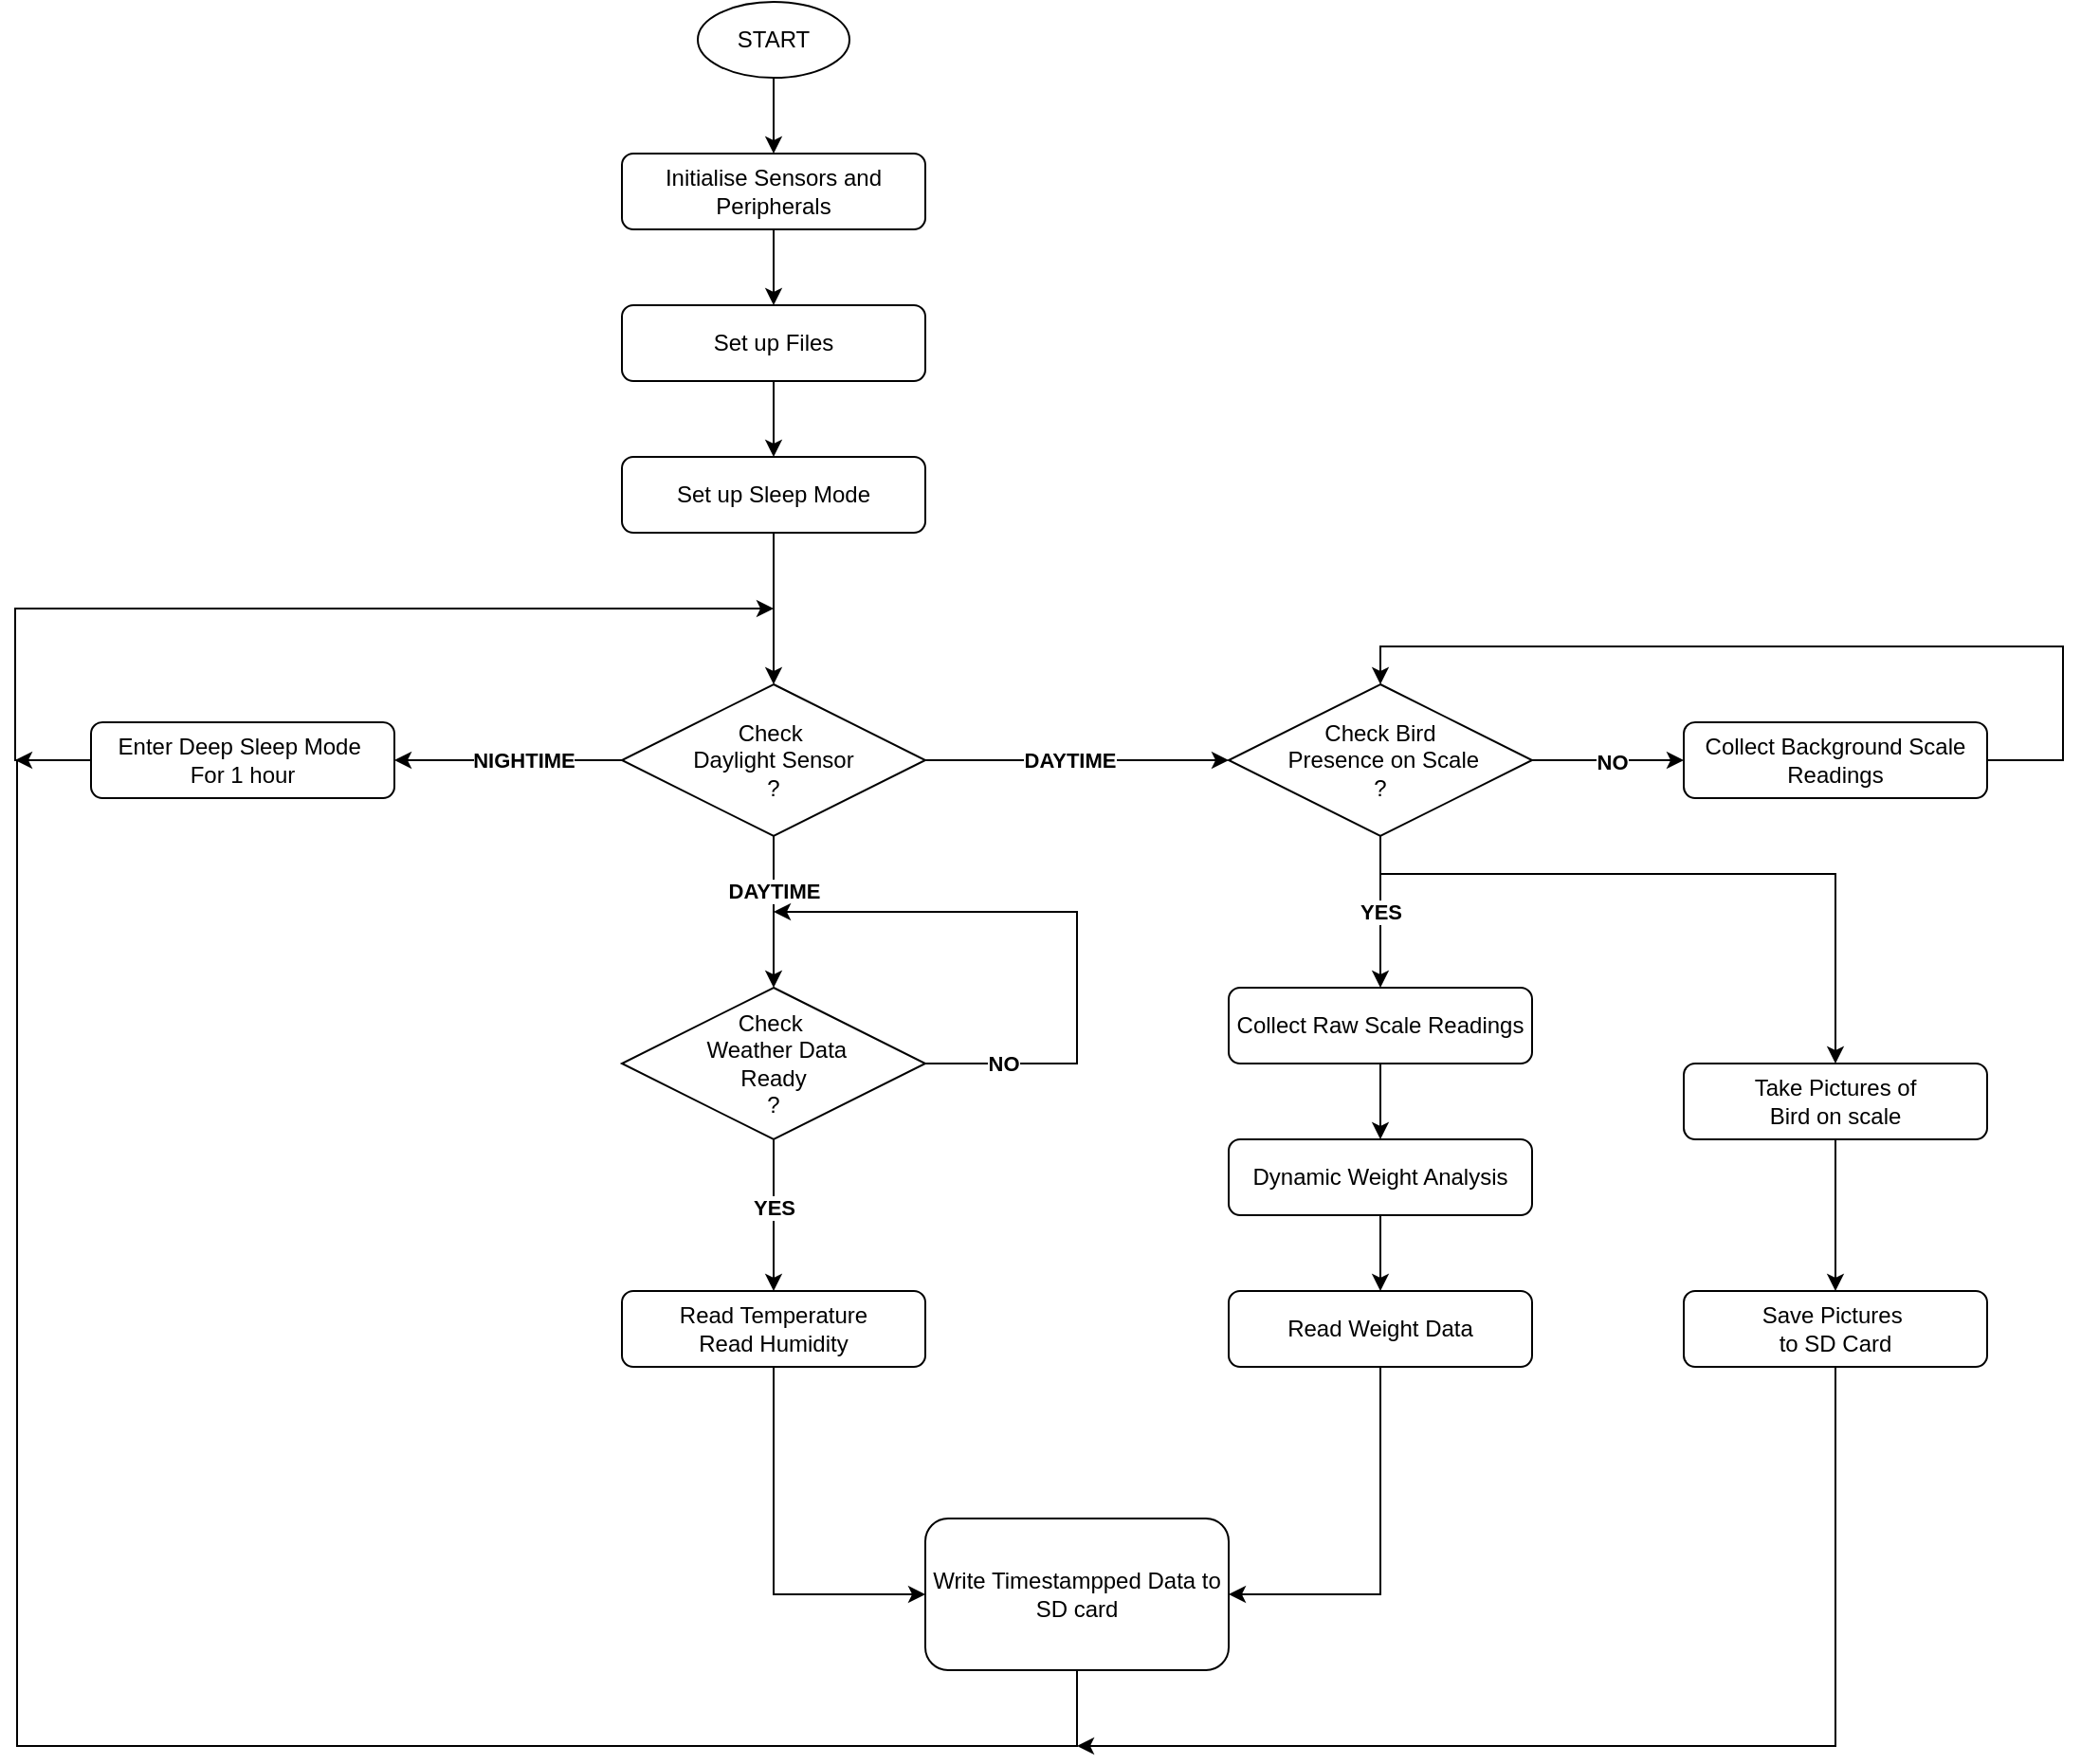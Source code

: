 <mxfile version="24.2.5" type="device">
  <diagram id="C5RBs43oDa-KdzZeNtuy" name="Page-1">
    <mxGraphModel dx="2391" dy="1066" grid="0" gridSize="10" guides="1" tooltips="1" connect="1" arrows="1" fold="1" page="1" pageScale="1" pageWidth="2336" pageHeight="1654" math="0" shadow="0">
      <root>
        <mxCell id="WIyWlLk6GJQsqaUBKTNV-0" />
        <mxCell id="WIyWlLk6GJQsqaUBKTNV-1" parent="WIyWlLk6GJQsqaUBKTNV-0" />
        <mxCell id="Y2zz0TrjtTy9LPRPg7NF-144" style="edgeStyle=orthogonalEdgeStyle;rounded=0;orthogonalLoop=1;jettySize=auto;html=1;exitX=0.5;exitY=1;exitDx=0;exitDy=0;entryX=0.5;entryY=0;entryDx=0;entryDy=0;" edge="1" parent="WIyWlLk6GJQsqaUBKTNV-1" source="Y2zz0TrjtTy9LPRPg7NF-145" target="Y2zz0TrjtTy9LPRPg7NF-147">
          <mxGeometry relative="1" as="geometry" />
        </mxCell>
        <mxCell id="Y2zz0TrjtTy9LPRPg7NF-145" value="START" style="ellipse;whiteSpace=wrap;html=1;" vertex="1" parent="WIyWlLk6GJQsqaUBKTNV-1">
          <mxGeometry x="941" y="27" width="80" height="40" as="geometry" />
        </mxCell>
        <mxCell id="Y2zz0TrjtTy9LPRPg7NF-146" style="edgeStyle=orthogonalEdgeStyle;rounded=0;orthogonalLoop=1;jettySize=auto;html=1;entryX=0.5;entryY=0;entryDx=0;entryDy=0;" edge="1" parent="WIyWlLk6GJQsqaUBKTNV-1" source="Y2zz0TrjtTy9LPRPg7NF-147" target="Y2zz0TrjtTy9LPRPg7NF-149">
          <mxGeometry relative="1" as="geometry" />
        </mxCell>
        <mxCell id="Y2zz0TrjtTy9LPRPg7NF-147" value="Initialise Sensors and Peripherals" style="rounded=1;whiteSpace=wrap;html=1;" vertex="1" parent="WIyWlLk6GJQsqaUBKTNV-1">
          <mxGeometry x="901" y="107" width="160" height="40" as="geometry" />
        </mxCell>
        <mxCell id="Y2zz0TrjtTy9LPRPg7NF-148" style="edgeStyle=orthogonalEdgeStyle;rounded=0;orthogonalLoop=1;jettySize=auto;html=1;entryX=0.5;entryY=0;entryDx=0;entryDy=0;" edge="1" parent="WIyWlLk6GJQsqaUBKTNV-1" source="Y2zz0TrjtTy9LPRPg7NF-149" target="Y2zz0TrjtTy9LPRPg7NF-151">
          <mxGeometry relative="1" as="geometry" />
        </mxCell>
        <mxCell id="Y2zz0TrjtTy9LPRPg7NF-149" value="Set up Files" style="rounded=1;whiteSpace=wrap;html=1;" vertex="1" parent="WIyWlLk6GJQsqaUBKTNV-1">
          <mxGeometry x="901" y="187" width="160" height="40" as="geometry" />
        </mxCell>
        <mxCell id="Y2zz0TrjtTy9LPRPg7NF-150" style="edgeStyle=orthogonalEdgeStyle;rounded=0;orthogonalLoop=1;jettySize=auto;html=1;exitX=0.5;exitY=1;exitDx=0;exitDy=0;entryX=0.5;entryY=0;entryDx=0;entryDy=0;" edge="1" parent="WIyWlLk6GJQsqaUBKTNV-1" source="Y2zz0TrjtTy9LPRPg7NF-151" target="Y2zz0TrjtTy9LPRPg7NF-158">
          <mxGeometry relative="1" as="geometry" />
        </mxCell>
        <mxCell id="Y2zz0TrjtTy9LPRPg7NF-151" value="Set up Sleep Mode" style="rounded=1;whiteSpace=wrap;html=1;" vertex="1" parent="WIyWlLk6GJQsqaUBKTNV-1">
          <mxGeometry x="901" y="267" width="160" height="40" as="geometry" />
        </mxCell>
        <mxCell id="Y2zz0TrjtTy9LPRPg7NF-152" style="edgeStyle=orthogonalEdgeStyle;rounded=0;orthogonalLoop=1;jettySize=auto;html=1;entryX=1;entryY=0.5;entryDx=0;entryDy=0;" edge="1" parent="WIyWlLk6GJQsqaUBKTNV-1" source="Y2zz0TrjtTy9LPRPg7NF-158" target="Y2zz0TrjtTy9LPRPg7NF-160">
          <mxGeometry relative="1" as="geometry" />
        </mxCell>
        <mxCell id="Y2zz0TrjtTy9LPRPg7NF-153" value="NIGHTIME" style="edgeLabel;html=1;align=center;verticalAlign=middle;resizable=0;points=[];fontStyle=1" vertex="1" connectable="0" parent="Y2zz0TrjtTy9LPRPg7NF-152">
          <mxGeometry x="-0.133" relative="1" as="geometry">
            <mxPoint as="offset" />
          </mxGeometry>
        </mxCell>
        <mxCell id="Y2zz0TrjtTy9LPRPg7NF-154" style="edgeStyle=orthogonalEdgeStyle;rounded=0;orthogonalLoop=1;jettySize=auto;html=1;exitX=1;exitY=0.5;exitDx=0;exitDy=0;entryX=0;entryY=0.5;entryDx=0;entryDy=0;" edge="1" parent="WIyWlLk6GJQsqaUBKTNV-1" source="Y2zz0TrjtTy9LPRPg7NF-158" target="Y2zz0TrjtTy9LPRPg7NF-166">
          <mxGeometry relative="1" as="geometry" />
        </mxCell>
        <mxCell id="Y2zz0TrjtTy9LPRPg7NF-155" value="&lt;b&gt;DAYTIME&lt;/b&gt;" style="edgeLabel;html=1;align=center;verticalAlign=middle;resizable=0;points=[];" vertex="1" connectable="0" parent="Y2zz0TrjtTy9LPRPg7NF-154">
          <mxGeometry x="-0.233" y="2" relative="1" as="geometry">
            <mxPoint x="14" y="2" as="offset" />
          </mxGeometry>
        </mxCell>
        <mxCell id="Y2zz0TrjtTy9LPRPg7NF-156" style="edgeStyle=orthogonalEdgeStyle;rounded=0;orthogonalLoop=1;jettySize=auto;html=1;exitX=0.5;exitY=1;exitDx=0;exitDy=0;entryX=0.5;entryY=0;entryDx=0;entryDy=0;" edge="1" parent="WIyWlLk6GJQsqaUBKTNV-1" source="Y2zz0TrjtTy9LPRPg7NF-158" target="Y2zz0TrjtTy9LPRPg7NF-171">
          <mxGeometry relative="1" as="geometry" />
        </mxCell>
        <mxCell id="Y2zz0TrjtTy9LPRPg7NF-157" value="&lt;b&gt;DAYTIME&lt;/b&gt;" style="edgeLabel;html=1;align=center;verticalAlign=middle;resizable=0;points=[];" vertex="1" connectable="0" parent="Y2zz0TrjtTy9LPRPg7NF-156">
          <mxGeometry x="-0.282" relative="1" as="geometry">
            <mxPoint as="offset" />
          </mxGeometry>
        </mxCell>
        <mxCell id="Y2zz0TrjtTy9LPRPg7NF-158" value="Check&amp;nbsp;&lt;div&gt;Daylight Sensor&lt;div&gt;?&lt;/div&gt;&lt;/div&gt;" style="rhombus;whiteSpace=wrap;html=1;" vertex="1" parent="WIyWlLk6GJQsqaUBKTNV-1">
          <mxGeometry x="901" y="387" width="160" height="80" as="geometry" />
        </mxCell>
        <mxCell id="Y2zz0TrjtTy9LPRPg7NF-159" style="edgeStyle=orthogonalEdgeStyle;rounded=0;orthogonalLoop=1;jettySize=auto;html=1;exitX=0;exitY=0.5;exitDx=0;exitDy=0;" edge="1" parent="WIyWlLk6GJQsqaUBKTNV-1" source="Y2zz0TrjtTy9LPRPg7NF-160">
          <mxGeometry relative="1" as="geometry">
            <mxPoint x="981" y="347" as="targetPoint" />
            <Array as="points">
              <mxPoint x="581" y="427" />
              <mxPoint x="581" y="347" />
            </Array>
          </mxGeometry>
        </mxCell>
        <mxCell id="Y2zz0TrjtTy9LPRPg7NF-160" value="Enter Deep Sleep Mode&amp;nbsp;&lt;div&gt;For 1 hour&lt;/div&gt;" style="rounded=1;whiteSpace=wrap;html=1;" vertex="1" parent="WIyWlLk6GJQsqaUBKTNV-1">
          <mxGeometry x="621" y="407" width="160" height="40" as="geometry" />
        </mxCell>
        <mxCell id="Y2zz0TrjtTy9LPRPg7NF-161" style="edgeStyle=orthogonalEdgeStyle;rounded=0;orthogonalLoop=1;jettySize=auto;html=1;exitX=0.5;exitY=1;exitDx=0;exitDy=0;entryX=0.5;entryY=0;entryDx=0;entryDy=0;" edge="1" parent="WIyWlLk6GJQsqaUBKTNV-1" source="Y2zz0TrjtTy9LPRPg7NF-166" target="Y2zz0TrjtTy9LPRPg7NF-179">
          <mxGeometry relative="1" as="geometry" />
        </mxCell>
        <mxCell id="Y2zz0TrjtTy9LPRPg7NF-162" value="&lt;b&gt;YES&lt;/b&gt;" style="edgeLabel;html=1;align=center;verticalAlign=middle;resizable=0;points=[];" vertex="1" connectable="0" parent="Y2zz0TrjtTy9LPRPg7NF-161">
          <mxGeometry x="-0.253" relative="1" as="geometry">
            <mxPoint y="10" as="offset" />
          </mxGeometry>
        </mxCell>
        <mxCell id="Y2zz0TrjtTy9LPRPg7NF-163" style="edgeStyle=orthogonalEdgeStyle;rounded=0;orthogonalLoop=1;jettySize=auto;html=1;exitX=1;exitY=0.5;exitDx=0;exitDy=0;entryX=0;entryY=0.5;entryDx=0;entryDy=0;" edge="1" parent="WIyWlLk6GJQsqaUBKTNV-1" source="Y2zz0TrjtTy9LPRPg7NF-166" target="Y2zz0TrjtTy9LPRPg7NF-181">
          <mxGeometry relative="1" as="geometry" />
        </mxCell>
        <mxCell id="Y2zz0TrjtTy9LPRPg7NF-164" value="&lt;b&gt;NO&lt;/b&gt;" style="edgeLabel;html=1;align=center;verticalAlign=middle;resizable=0;points=[];" vertex="1" connectable="0" parent="Y2zz0TrjtTy9LPRPg7NF-163">
          <mxGeometry x="0.047" y="-1" relative="1" as="geometry">
            <mxPoint as="offset" />
          </mxGeometry>
        </mxCell>
        <mxCell id="Y2zz0TrjtTy9LPRPg7NF-165" style="edgeStyle=orthogonalEdgeStyle;rounded=0;orthogonalLoop=1;jettySize=auto;html=1;exitX=0.5;exitY=1;exitDx=0;exitDy=0;entryX=0.5;entryY=0;entryDx=0;entryDy=0;" edge="1" parent="WIyWlLk6GJQsqaUBKTNV-1" source="Y2zz0TrjtTy9LPRPg7NF-166" target="Y2zz0TrjtTy9LPRPg7NF-185">
          <mxGeometry relative="1" as="geometry">
            <Array as="points">
              <mxPoint x="1301" y="487" />
              <mxPoint x="1541" y="487" />
            </Array>
          </mxGeometry>
        </mxCell>
        <mxCell id="Y2zz0TrjtTy9LPRPg7NF-166" value="Check Bird&lt;div&gt;&amp;nbsp;Presence on Scale&lt;div&gt;?&lt;/div&gt;&lt;/div&gt;" style="rhombus;whiteSpace=wrap;html=1;" vertex="1" parent="WIyWlLk6GJQsqaUBKTNV-1">
          <mxGeometry x="1221" y="387" width="160" height="80" as="geometry" />
        </mxCell>
        <mxCell id="Y2zz0TrjtTy9LPRPg7NF-167" style="edgeStyle=orthogonalEdgeStyle;rounded=0;orthogonalLoop=1;jettySize=auto;html=1;exitX=0.5;exitY=1;exitDx=0;exitDy=0;entryX=0.5;entryY=0;entryDx=0;entryDy=0;" edge="1" parent="WIyWlLk6GJQsqaUBKTNV-1" source="Y2zz0TrjtTy9LPRPg7NF-171" target="Y2zz0TrjtTy9LPRPg7NF-173">
          <mxGeometry relative="1" as="geometry" />
        </mxCell>
        <mxCell id="Y2zz0TrjtTy9LPRPg7NF-168" value="&lt;b&gt;YES&lt;/b&gt;" style="edgeLabel;html=1;align=center;verticalAlign=middle;resizable=0;points=[];" vertex="1" connectable="0" parent="Y2zz0TrjtTy9LPRPg7NF-167">
          <mxGeometry x="-0.11" relative="1" as="geometry">
            <mxPoint as="offset" />
          </mxGeometry>
        </mxCell>
        <mxCell id="Y2zz0TrjtTy9LPRPg7NF-169" style="edgeStyle=orthogonalEdgeStyle;rounded=0;orthogonalLoop=1;jettySize=auto;html=1;exitX=1;exitY=0.5;exitDx=0;exitDy=0;" edge="1" parent="WIyWlLk6GJQsqaUBKTNV-1" source="Y2zz0TrjtTy9LPRPg7NF-171">
          <mxGeometry relative="1" as="geometry">
            <mxPoint x="981" y="507" as="targetPoint" />
            <Array as="points">
              <mxPoint x="1141" y="587" />
              <mxPoint x="1141" y="507" />
            </Array>
          </mxGeometry>
        </mxCell>
        <mxCell id="Y2zz0TrjtTy9LPRPg7NF-170" value="&lt;b&gt;NO&lt;/b&gt;" style="edgeLabel;html=1;align=center;verticalAlign=middle;resizable=0;points=[];" vertex="1" connectable="0" parent="Y2zz0TrjtTy9LPRPg7NF-169">
          <mxGeometry x="-0.743" relative="1" as="geometry">
            <mxPoint as="offset" />
          </mxGeometry>
        </mxCell>
        <mxCell id="Y2zz0TrjtTy9LPRPg7NF-171" value="Check&amp;nbsp;&lt;div&gt;&amp;nbsp;Weather Data&lt;/div&gt;&lt;div&gt;Ready&lt;br&gt;&lt;div&gt;?&lt;/div&gt;&lt;/div&gt;" style="rhombus;whiteSpace=wrap;html=1;" vertex="1" parent="WIyWlLk6GJQsqaUBKTNV-1">
          <mxGeometry x="901" y="547" width="160" height="80" as="geometry" />
        </mxCell>
        <mxCell id="Y2zz0TrjtTy9LPRPg7NF-172" style="edgeStyle=orthogonalEdgeStyle;rounded=0;orthogonalLoop=1;jettySize=auto;html=1;exitX=0.5;exitY=1;exitDx=0;exitDy=0;entryX=0;entryY=0.5;entryDx=0;entryDy=0;" edge="1" parent="WIyWlLk6GJQsqaUBKTNV-1" source="Y2zz0TrjtTy9LPRPg7NF-173" target="Y2zz0TrjtTy9LPRPg7NF-183">
          <mxGeometry relative="1" as="geometry" />
        </mxCell>
        <mxCell id="Y2zz0TrjtTy9LPRPg7NF-173" value="Read Temperature&lt;div&gt;Read Humidity&lt;/div&gt;" style="rounded=1;whiteSpace=wrap;html=1;" vertex="1" parent="WIyWlLk6GJQsqaUBKTNV-1">
          <mxGeometry x="901" y="707" width="160" height="40" as="geometry" />
        </mxCell>
        <mxCell id="Y2zz0TrjtTy9LPRPg7NF-174" style="edgeStyle=orthogonalEdgeStyle;rounded=0;orthogonalLoop=1;jettySize=auto;html=1;exitX=0.5;exitY=1;exitDx=0;exitDy=0;entryX=0.5;entryY=0;entryDx=0;entryDy=0;" edge="1" parent="WIyWlLk6GJQsqaUBKTNV-1" source="Y2zz0TrjtTy9LPRPg7NF-175" target="Y2zz0TrjtTy9LPRPg7NF-177">
          <mxGeometry relative="1" as="geometry" />
        </mxCell>
        <mxCell id="Y2zz0TrjtTy9LPRPg7NF-175" value="Dynamic Weight Analysis" style="rounded=1;whiteSpace=wrap;html=1;" vertex="1" parent="WIyWlLk6GJQsqaUBKTNV-1">
          <mxGeometry x="1221" y="627" width="160" height="40" as="geometry" />
        </mxCell>
        <mxCell id="Y2zz0TrjtTy9LPRPg7NF-176" style="edgeStyle=orthogonalEdgeStyle;rounded=0;orthogonalLoop=1;jettySize=auto;html=1;exitX=0.5;exitY=1;exitDx=0;exitDy=0;entryX=1;entryY=0.5;entryDx=0;entryDy=0;" edge="1" parent="WIyWlLk6GJQsqaUBKTNV-1" source="Y2zz0TrjtTy9LPRPg7NF-177" target="Y2zz0TrjtTy9LPRPg7NF-183">
          <mxGeometry relative="1" as="geometry" />
        </mxCell>
        <mxCell id="Y2zz0TrjtTy9LPRPg7NF-177" value="Read Weight Data" style="rounded=1;whiteSpace=wrap;html=1;" vertex="1" parent="WIyWlLk6GJQsqaUBKTNV-1">
          <mxGeometry x="1221" y="707" width="160" height="40" as="geometry" />
        </mxCell>
        <mxCell id="Y2zz0TrjtTy9LPRPg7NF-178" style="edgeStyle=orthogonalEdgeStyle;rounded=0;orthogonalLoop=1;jettySize=auto;html=1;exitX=0.5;exitY=1;exitDx=0;exitDy=0;entryX=0.5;entryY=0;entryDx=0;entryDy=0;" edge="1" parent="WIyWlLk6GJQsqaUBKTNV-1" source="Y2zz0TrjtTy9LPRPg7NF-179" target="Y2zz0TrjtTy9LPRPg7NF-175">
          <mxGeometry relative="1" as="geometry" />
        </mxCell>
        <mxCell id="Y2zz0TrjtTy9LPRPg7NF-179" value="Collect Raw Scale Readings" style="rounded=1;whiteSpace=wrap;html=1;" vertex="1" parent="WIyWlLk6GJQsqaUBKTNV-1">
          <mxGeometry x="1221" y="547" width="160" height="40" as="geometry" />
        </mxCell>
        <mxCell id="Y2zz0TrjtTy9LPRPg7NF-180" style="edgeStyle=orthogonalEdgeStyle;rounded=0;orthogonalLoop=1;jettySize=auto;html=1;entryX=0.5;entryY=0;entryDx=0;entryDy=0;" edge="1" parent="WIyWlLk6GJQsqaUBKTNV-1" source="Y2zz0TrjtTy9LPRPg7NF-181" target="Y2zz0TrjtTy9LPRPg7NF-166">
          <mxGeometry relative="1" as="geometry">
            <mxPoint x="1591" y="317" as="targetPoint" />
            <Array as="points">
              <mxPoint x="1661" y="427" />
              <mxPoint x="1661" y="367" />
              <mxPoint x="1301" y="367" />
            </Array>
          </mxGeometry>
        </mxCell>
        <mxCell id="Y2zz0TrjtTy9LPRPg7NF-181" value="Collect Background Scale Readings" style="rounded=1;whiteSpace=wrap;html=1;" vertex="1" parent="WIyWlLk6GJQsqaUBKTNV-1">
          <mxGeometry x="1461" y="407" width="160" height="40" as="geometry" />
        </mxCell>
        <mxCell id="Y2zz0TrjtTy9LPRPg7NF-182" style="edgeStyle=orthogonalEdgeStyle;rounded=0;orthogonalLoop=1;jettySize=auto;html=1;exitX=0.5;exitY=1;exitDx=0;exitDy=0;" edge="1" parent="WIyWlLk6GJQsqaUBKTNV-1" source="Y2zz0TrjtTy9LPRPg7NF-183">
          <mxGeometry relative="1" as="geometry">
            <mxPoint x="581" y="427" as="targetPoint" />
            <Array as="points">
              <mxPoint x="1141" y="947" />
              <mxPoint x="582" y="947" />
            </Array>
          </mxGeometry>
        </mxCell>
        <mxCell id="Y2zz0TrjtTy9LPRPg7NF-183" value="Write Timestampped Data to&lt;div&gt;SD card&lt;/div&gt;" style="rounded=1;whiteSpace=wrap;html=1;" vertex="1" parent="WIyWlLk6GJQsqaUBKTNV-1">
          <mxGeometry x="1061" y="827" width="160" height="80" as="geometry" />
        </mxCell>
        <mxCell id="Y2zz0TrjtTy9LPRPg7NF-184" style="edgeStyle=orthogonalEdgeStyle;rounded=0;orthogonalLoop=1;jettySize=auto;html=1;exitX=0.5;exitY=1;exitDx=0;exitDy=0;" edge="1" parent="WIyWlLk6GJQsqaUBKTNV-1" source="Y2zz0TrjtTy9LPRPg7NF-185" target="Y2zz0TrjtTy9LPRPg7NF-187">
          <mxGeometry relative="1" as="geometry" />
        </mxCell>
        <mxCell id="Y2zz0TrjtTy9LPRPg7NF-185" value="Take Pictures of&lt;div&gt;Bird on scale&lt;/div&gt;" style="rounded=1;whiteSpace=wrap;html=1;" vertex="1" parent="WIyWlLk6GJQsqaUBKTNV-1">
          <mxGeometry x="1461" y="587" width="160" height="40" as="geometry" />
        </mxCell>
        <mxCell id="Y2zz0TrjtTy9LPRPg7NF-186" style="edgeStyle=orthogonalEdgeStyle;rounded=0;orthogonalLoop=1;jettySize=auto;html=1;exitX=0.5;exitY=1;exitDx=0;exitDy=0;" edge="1" parent="WIyWlLk6GJQsqaUBKTNV-1" source="Y2zz0TrjtTy9LPRPg7NF-187">
          <mxGeometry relative="1" as="geometry">
            <mxPoint x="1141" y="947" as="targetPoint" />
            <Array as="points">
              <mxPoint x="1541" y="947" />
            </Array>
          </mxGeometry>
        </mxCell>
        <mxCell id="Y2zz0TrjtTy9LPRPg7NF-187" value="Save Pictures&amp;nbsp;&lt;div&gt;to SD Card&lt;/div&gt;" style="rounded=1;whiteSpace=wrap;html=1;" vertex="1" parent="WIyWlLk6GJQsqaUBKTNV-1">
          <mxGeometry x="1461" y="707" width="160" height="40" as="geometry" />
        </mxCell>
      </root>
    </mxGraphModel>
  </diagram>
</mxfile>
